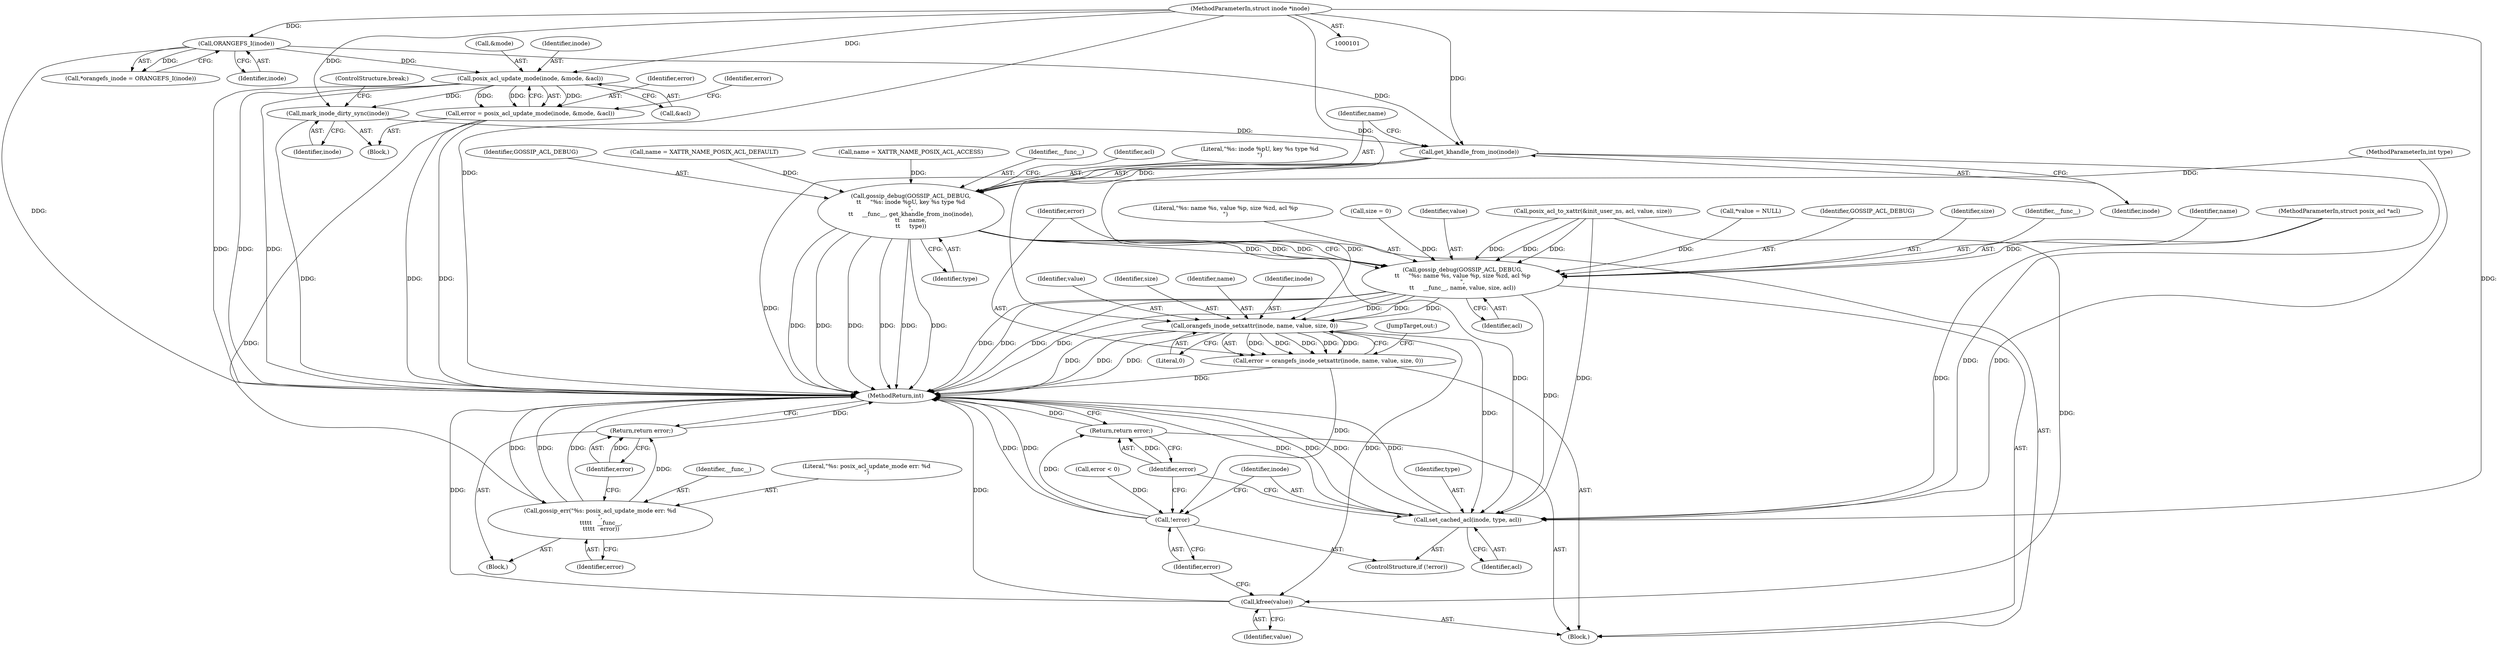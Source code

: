 digraph "0_linux_073931017b49d9458aa351605b43a7e34598caef_10@API" {
"1000140" [label="(Call,posix_acl_update_mode(inode, &mode, &acl))"];
"1000109" [label="(Call,ORANGEFS_I(inode))"];
"1000102" [label="(MethodParameterIn,struct inode *inode)"];
"1000138" [label="(Call,error = posix_acl_update_mode(inode, &mode, &acl))"];
"1000149" [label="(Call,gossip_err(\"%s: posix_acl_update_mode err: %d\n\",\n \t\t\t\t\t   __func__,\n \t\t\t\t\t   error))"];
"1000153" [label="(Return,return error;)"];
"1000168" [label="(Call,mark_inode_dirty_sync(inode))"];
"1000188" [label="(Call,get_khandle_from_ino(inode))"];
"1000184" [label="(Call,gossip_debug(GOSSIP_ACL_DEBUG,\n\t\t     \"%s: inode %pU, key %s type %d\n\",\n\t\t     __func__, get_khandle_from_ino(inode),\n\t\t     name,\n\t\t     type))"];
"1000225" [label="(Call,gossip_debug(GOSSIP_ACL_DEBUG,\n\t\t     \"%s: name %s, value %p, size %zd, acl %p\n\",\n\t\t     __func__, name, value, size, acl))"];
"1000235" [label="(Call,orangefs_inode_setxattr(inode, name, value, size, 0))"];
"1000233" [label="(Call,error = orangefs_inode_setxattr(inode, name, value, size, 0))"];
"1000245" [label="(Call,!error)"];
"1000251" [label="(Return,return error;)"];
"1000242" [label="(Call,kfree(value))"];
"1000247" [label="(Call,set_cached_acl(inode, type, acl))"];
"1000234" [label="(Identifier,error)"];
"1000188" [label="(Call,get_khandle_from_ino(inode))"];
"1000170" [label="(ControlStructure,break;)"];
"1000190" [label="(Identifier,name)"];
"1000240" [label="(Literal,0)"];
"1000116" [label="(Call,*value = NULL)"];
"1000107" [label="(Call,*orangefs_inode = ORANGEFS_I(inode))"];
"1000136" [label="(Block,)"];
"1000151" [label="(Identifier,__func__)"];
"1000239" [label="(Identifier,size)"];
"1000241" [label="(JumpTarget,out:)"];
"1000244" [label="(ControlStructure,if (!error))"];
"1000252" [label="(Identifier,error)"];
"1000144" [label="(Call,&acl)"];
"1000148" [label="(Block,)"];
"1000187" [label="(Identifier,__func__)"];
"1000193" [label="(Identifier,acl)"];
"1000138" [label="(Call,error = posix_acl_update_mode(inode, &mode, &acl))"];
"1000184" [label="(Call,gossip_debug(GOSSIP_ACL_DEBUG,\n\t\t     \"%s: inode %pU, key %s type %d\n\",\n\t\t     __func__, get_khandle_from_ino(inode),\n\t\t     name,\n\t\t     type))"];
"1000109" [label="(Call,ORANGEFS_I(inode))"];
"1000142" [label="(Call,&mode)"];
"1000235" [label="(Call,orangefs_inode_setxattr(inode, name, value, size, 0))"];
"1000105" [label="(Block,)"];
"1000186" [label="(Literal,\"%s: inode %pU, key %s type %d\n\")"];
"1000214" [label="(Call,posix_acl_to_xattr(&init_user_ns, acl, value, size))"];
"1000246" [label="(Identifier,error)"];
"1000221" [label="(Call,error < 0)"];
"1000169" [label="(Identifier,inode)"];
"1000251" [label="(Return,return error;)"];
"1000226" [label="(Identifier,GOSSIP_ACL_DEBUG)"];
"1000231" [label="(Identifier,size)"];
"1000110" [label="(Identifier,inode)"];
"1000102" [label="(MethodParameterIn,struct inode *inode)"];
"1000185" [label="(Identifier,GOSSIP_ACL_DEBUG)"];
"1000152" [label="(Identifier,error)"];
"1000228" [label="(Identifier,__func__)"];
"1000229" [label="(Identifier,name)"];
"1000237" [label="(Identifier,name)"];
"1000249" [label="(Identifier,type)"];
"1000189" [label="(Identifier,inode)"];
"1000140" [label="(Call,posix_acl_update_mode(inode, &mode, &acl))"];
"1000225" [label="(Call,gossip_debug(GOSSIP_ACL_DEBUG,\n\t\t     \"%s: name %s, value %p, size %zd, acl %p\n\",\n\t\t     __func__, name, value, size, acl))"];
"1000227" [label="(Literal,\"%s: name %s, value %p, size %zd, acl %p\n\")"];
"1000172" [label="(Call,name = XATTR_NAME_POSIX_ACL_DEFAULT)"];
"1000236" [label="(Identifier,inode)"];
"1000248" [label="(Identifier,inode)"];
"1000141" [label="(Identifier,inode)"];
"1000104" [label="(MethodParameterIn,int type)"];
"1000120" [label="(Call,size = 0)"];
"1000247" [label="(Call,set_cached_acl(inode, type, acl))"];
"1000230" [label="(Identifier,value)"];
"1000242" [label="(Call,kfree(value))"];
"1000250" [label="(Identifier,acl)"];
"1000139" [label="(Identifier,error)"];
"1000150" [label="(Literal,\"%s: posix_acl_update_mode err: %d\n\")"];
"1000253" [label="(MethodReturn,int)"];
"1000131" [label="(Call,name = XATTR_NAME_POSIX_ACL_ACCESS)"];
"1000232" [label="(Identifier,acl)"];
"1000243" [label="(Identifier,value)"];
"1000191" [label="(Identifier,type)"];
"1000147" [label="(Identifier,error)"];
"1000245" [label="(Call,!error)"];
"1000153" [label="(Return,return error;)"];
"1000103" [label="(MethodParameterIn,struct posix_acl *acl)"];
"1000149" [label="(Call,gossip_err(\"%s: posix_acl_update_mode err: %d\n\",\n \t\t\t\t\t   __func__,\n \t\t\t\t\t   error))"];
"1000154" [label="(Identifier,error)"];
"1000233" [label="(Call,error = orangefs_inode_setxattr(inode, name, value, size, 0))"];
"1000168" [label="(Call,mark_inode_dirty_sync(inode))"];
"1000238" [label="(Identifier,value)"];
"1000140" -> "1000138"  [label="AST: "];
"1000140" -> "1000144"  [label="CFG: "];
"1000141" -> "1000140"  [label="AST: "];
"1000142" -> "1000140"  [label="AST: "];
"1000144" -> "1000140"  [label="AST: "];
"1000138" -> "1000140"  [label="CFG: "];
"1000140" -> "1000253"  [label="DDG: "];
"1000140" -> "1000253"  [label="DDG: "];
"1000140" -> "1000253"  [label="DDG: "];
"1000140" -> "1000138"  [label="DDG: "];
"1000140" -> "1000138"  [label="DDG: "];
"1000140" -> "1000138"  [label="DDG: "];
"1000109" -> "1000140"  [label="DDG: "];
"1000102" -> "1000140"  [label="DDG: "];
"1000140" -> "1000168"  [label="DDG: "];
"1000109" -> "1000107"  [label="AST: "];
"1000109" -> "1000110"  [label="CFG: "];
"1000110" -> "1000109"  [label="AST: "];
"1000107" -> "1000109"  [label="CFG: "];
"1000109" -> "1000253"  [label="DDG: "];
"1000109" -> "1000107"  [label="DDG: "];
"1000102" -> "1000109"  [label="DDG: "];
"1000109" -> "1000188"  [label="DDG: "];
"1000102" -> "1000101"  [label="AST: "];
"1000102" -> "1000253"  [label="DDG: "];
"1000102" -> "1000168"  [label="DDG: "];
"1000102" -> "1000188"  [label="DDG: "];
"1000102" -> "1000235"  [label="DDG: "];
"1000102" -> "1000247"  [label="DDG: "];
"1000138" -> "1000136"  [label="AST: "];
"1000139" -> "1000138"  [label="AST: "];
"1000147" -> "1000138"  [label="CFG: "];
"1000138" -> "1000253"  [label="DDG: "];
"1000138" -> "1000253"  [label="DDG: "];
"1000138" -> "1000149"  [label="DDG: "];
"1000149" -> "1000148"  [label="AST: "];
"1000149" -> "1000152"  [label="CFG: "];
"1000150" -> "1000149"  [label="AST: "];
"1000151" -> "1000149"  [label="AST: "];
"1000152" -> "1000149"  [label="AST: "];
"1000154" -> "1000149"  [label="CFG: "];
"1000149" -> "1000253"  [label="DDG: "];
"1000149" -> "1000253"  [label="DDG: "];
"1000149" -> "1000253"  [label="DDG: "];
"1000149" -> "1000153"  [label="DDG: "];
"1000153" -> "1000148"  [label="AST: "];
"1000153" -> "1000154"  [label="CFG: "];
"1000154" -> "1000153"  [label="AST: "];
"1000253" -> "1000153"  [label="CFG: "];
"1000153" -> "1000253"  [label="DDG: "];
"1000154" -> "1000153"  [label="DDG: "];
"1000168" -> "1000136"  [label="AST: "];
"1000168" -> "1000169"  [label="CFG: "];
"1000169" -> "1000168"  [label="AST: "];
"1000170" -> "1000168"  [label="CFG: "];
"1000168" -> "1000253"  [label="DDG: "];
"1000168" -> "1000188"  [label="DDG: "];
"1000188" -> "1000184"  [label="AST: "];
"1000188" -> "1000189"  [label="CFG: "];
"1000189" -> "1000188"  [label="AST: "];
"1000190" -> "1000188"  [label="CFG: "];
"1000188" -> "1000253"  [label="DDG: "];
"1000188" -> "1000184"  [label="DDG: "];
"1000188" -> "1000235"  [label="DDG: "];
"1000188" -> "1000247"  [label="DDG: "];
"1000184" -> "1000105"  [label="AST: "];
"1000184" -> "1000191"  [label="CFG: "];
"1000185" -> "1000184"  [label="AST: "];
"1000186" -> "1000184"  [label="AST: "];
"1000187" -> "1000184"  [label="AST: "];
"1000190" -> "1000184"  [label="AST: "];
"1000191" -> "1000184"  [label="AST: "];
"1000193" -> "1000184"  [label="CFG: "];
"1000184" -> "1000253"  [label="DDG: "];
"1000184" -> "1000253"  [label="DDG: "];
"1000184" -> "1000253"  [label="DDG: "];
"1000184" -> "1000253"  [label="DDG: "];
"1000184" -> "1000253"  [label="DDG: "];
"1000184" -> "1000253"  [label="DDG: "];
"1000131" -> "1000184"  [label="DDG: "];
"1000172" -> "1000184"  [label="DDG: "];
"1000104" -> "1000184"  [label="DDG: "];
"1000184" -> "1000225"  [label="DDG: "];
"1000184" -> "1000225"  [label="DDG: "];
"1000184" -> "1000225"  [label="DDG: "];
"1000184" -> "1000247"  [label="DDG: "];
"1000225" -> "1000105"  [label="AST: "];
"1000225" -> "1000232"  [label="CFG: "];
"1000226" -> "1000225"  [label="AST: "];
"1000227" -> "1000225"  [label="AST: "];
"1000228" -> "1000225"  [label="AST: "];
"1000229" -> "1000225"  [label="AST: "];
"1000230" -> "1000225"  [label="AST: "];
"1000231" -> "1000225"  [label="AST: "];
"1000232" -> "1000225"  [label="AST: "];
"1000234" -> "1000225"  [label="CFG: "];
"1000225" -> "1000253"  [label="DDG: "];
"1000225" -> "1000253"  [label="DDG: "];
"1000225" -> "1000253"  [label="DDG: "];
"1000225" -> "1000253"  [label="DDG: "];
"1000116" -> "1000225"  [label="DDG: "];
"1000214" -> "1000225"  [label="DDG: "];
"1000214" -> "1000225"  [label="DDG: "];
"1000214" -> "1000225"  [label="DDG: "];
"1000120" -> "1000225"  [label="DDG: "];
"1000103" -> "1000225"  [label="DDG: "];
"1000225" -> "1000235"  [label="DDG: "];
"1000225" -> "1000235"  [label="DDG: "];
"1000225" -> "1000235"  [label="DDG: "];
"1000225" -> "1000247"  [label="DDG: "];
"1000235" -> "1000233"  [label="AST: "];
"1000235" -> "1000240"  [label="CFG: "];
"1000236" -> "1000235"  [label="AST: "];
"1000237" -> "1000235"  [label="AST: "];
"1000238" -> "1000235"  [label="AST: "];
"1000239" -> "1000235"  [label="AST: "];
"1000240" -> "1000235"  [label="AST: "];
"1000233" -> "1000235"  [label="CFG: "];
"1000235" -> "1000253"  [label="DDG: "];
"1000235" -> "1000253"  [label="DDG: "];
"1000235" -> "1000253"  [label="DDG: "];
"1000235" -> "1000233"  [label="DDG: "];
"1000235" -> "1000233"  [label="DDG: "];
"1000235" -> "1000233"  [label="DDG: "];
"1000235" -> "1000233"  [label="DDG: "];
"1000235" -> "1000233"  [label="DDG: "];
"1000235" -> "1000242"  [label="DDG: "];
"1000235" -> "1000247"  [label="DDG: "];
"1000233" -> "1000105"  [label="AST: "];
"1000234" -> "1000233"  [label="AST: "];
"1000241" -> "1000233"  [label="CFG: "];
"1000233" -> "1000253"  [label="DDG: "];
"1000233" -> "1000245"  [label="DDG: "];
"1000245" -> "1000244"  [label="AST: "];
"1000245" -> "1000246"  [label="CFG: "];
"1000246" -> "1000245"  [label="AST: "];
"1000248" -> "1000245"  [label="CFG: "];
"1000252" -> "1000245"  [label="CFG: "];
"1000245" -> "1000253"  [label="DDG: "];
"1000245" -> "1000253"  [label="DDG: "];
"1000221" -> "1000245"  [label="DDG: "];
"1000245" -> "1000251"  [label="DDG: "];
"1000251" -> "1000105"  [label="AST: "];
"1000251" -> "1000252"  [label="CFG: "];
"1000252" -> "1000251"  [label="AST: "];
"1000253" -> "1000251"  [label="CFG: "];
"1000251" -> "1000253"  [label="DDG: "];
"1000252" -> "1000251"  [label="DDG: "];
"1000242" -> "1000105"  [label="AST: "];
"1000242" -> "1000243"  [label="CFG: "];
"1000243" -> "1000242"  [label="AST: "];
"1000246" -> "1000242"  [label="CFG: "];
"1000242" -> "1000253"  [label="DDG: "];
"1000242" -> "1000253"  [label="DDG: "];
"1000214" -> "1000242"  [label="DDG: "];
"1000247" -> "1000244"  [label="AST: "];
"1000247" -> "1000250"  [label="CFG: "];
"1000248" -> "1000247"  [label="AST: "];
"1000249" -> "1000247"  [label="AST: "];
"1000250" -> "1000247"  [label="AST: "];
"1000252" -> "1000247"  [label="CFG: "];
"1000247" -> "1000253"  [label="DDG: "];
"1000247" -> "1000253"  [label="DDG: "];
"1000247" -> "1000253"  [label="DDG: "];
"1000247" -> "1000253"  [label="DDG: "];
"1000104" -> "1000247"  [label="DDG: "];
"1000214" -> "1000247"  [label="DDG: "];
"1000103" -> "1000247"  [label="DDG: "];
}
